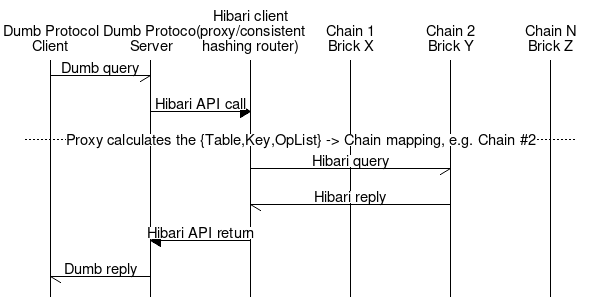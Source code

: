 ## -*- mode: graphviz-dot -*-
## vim: set syntax=dot:

##
## Copyright (c) 2005-2011 Gemini Mobile Technologies, Inc.  All rights reserved.
##
## Licensed under the Apache License, Version 2.0 (the "License");
## you may not use this file except in compliance with the License.
## You may obtain a copy of the License at
##
##     http://www.apache.org/licenses/LICENSE-2.0
##
## Unless required by applicable law or agreed to in writing, software
## distributed under the License is distributed on an "AS IS" BASIS,
## WITHOUT WARRANTIES OR CONDITIONS OF ANY KIND, either express or implied.
## See the License for the specific language governing permissions and
## limitations under the License.
##

msc {
    DUMB_CLIENT [label="Dumb Protocol\nClient"],
    DUMB_SERVER [label="Dumb Protocol\nServer"],
    HIBARI_CLIENT [label="Hibari client\n(proxy/consistent\nhashing router)"],
    CHAIN1 [label="Chain 1\nBrick X"],
    CHAIN2 [label="Chain 2\nBrick Y"],
    CHAINN [label="Chain N\nBrick Z"];

    DUMB_CLIENT -> DUMB_SERVER [label="Dumb query"];
    DUMB_SERVER => HIBARI_CLIENT [label="Hibari API call"];
    // HIBARI_CLIENT box HIBARI_CLIENT [label="Calculate the {Table,Key} -> Chain mapping, e.g. Chain #2"];
    --- [label="Proxy calculates the {Table,Key,OpList} -> Chain mapping, e.g. Chain #2"];
    HIBARI_CLIENT -> CHAIN2 [label="Hibari query"];
    CHAIN2 -> HIBARI_CLIENT [label="Hibari reply"];
    HIBARI_CLIENT => DUMB_SERVER [label="Hibari API return"];
    DUMB_SERVER -> DUMB_CLIENT [label="Dumb reply"];
}
